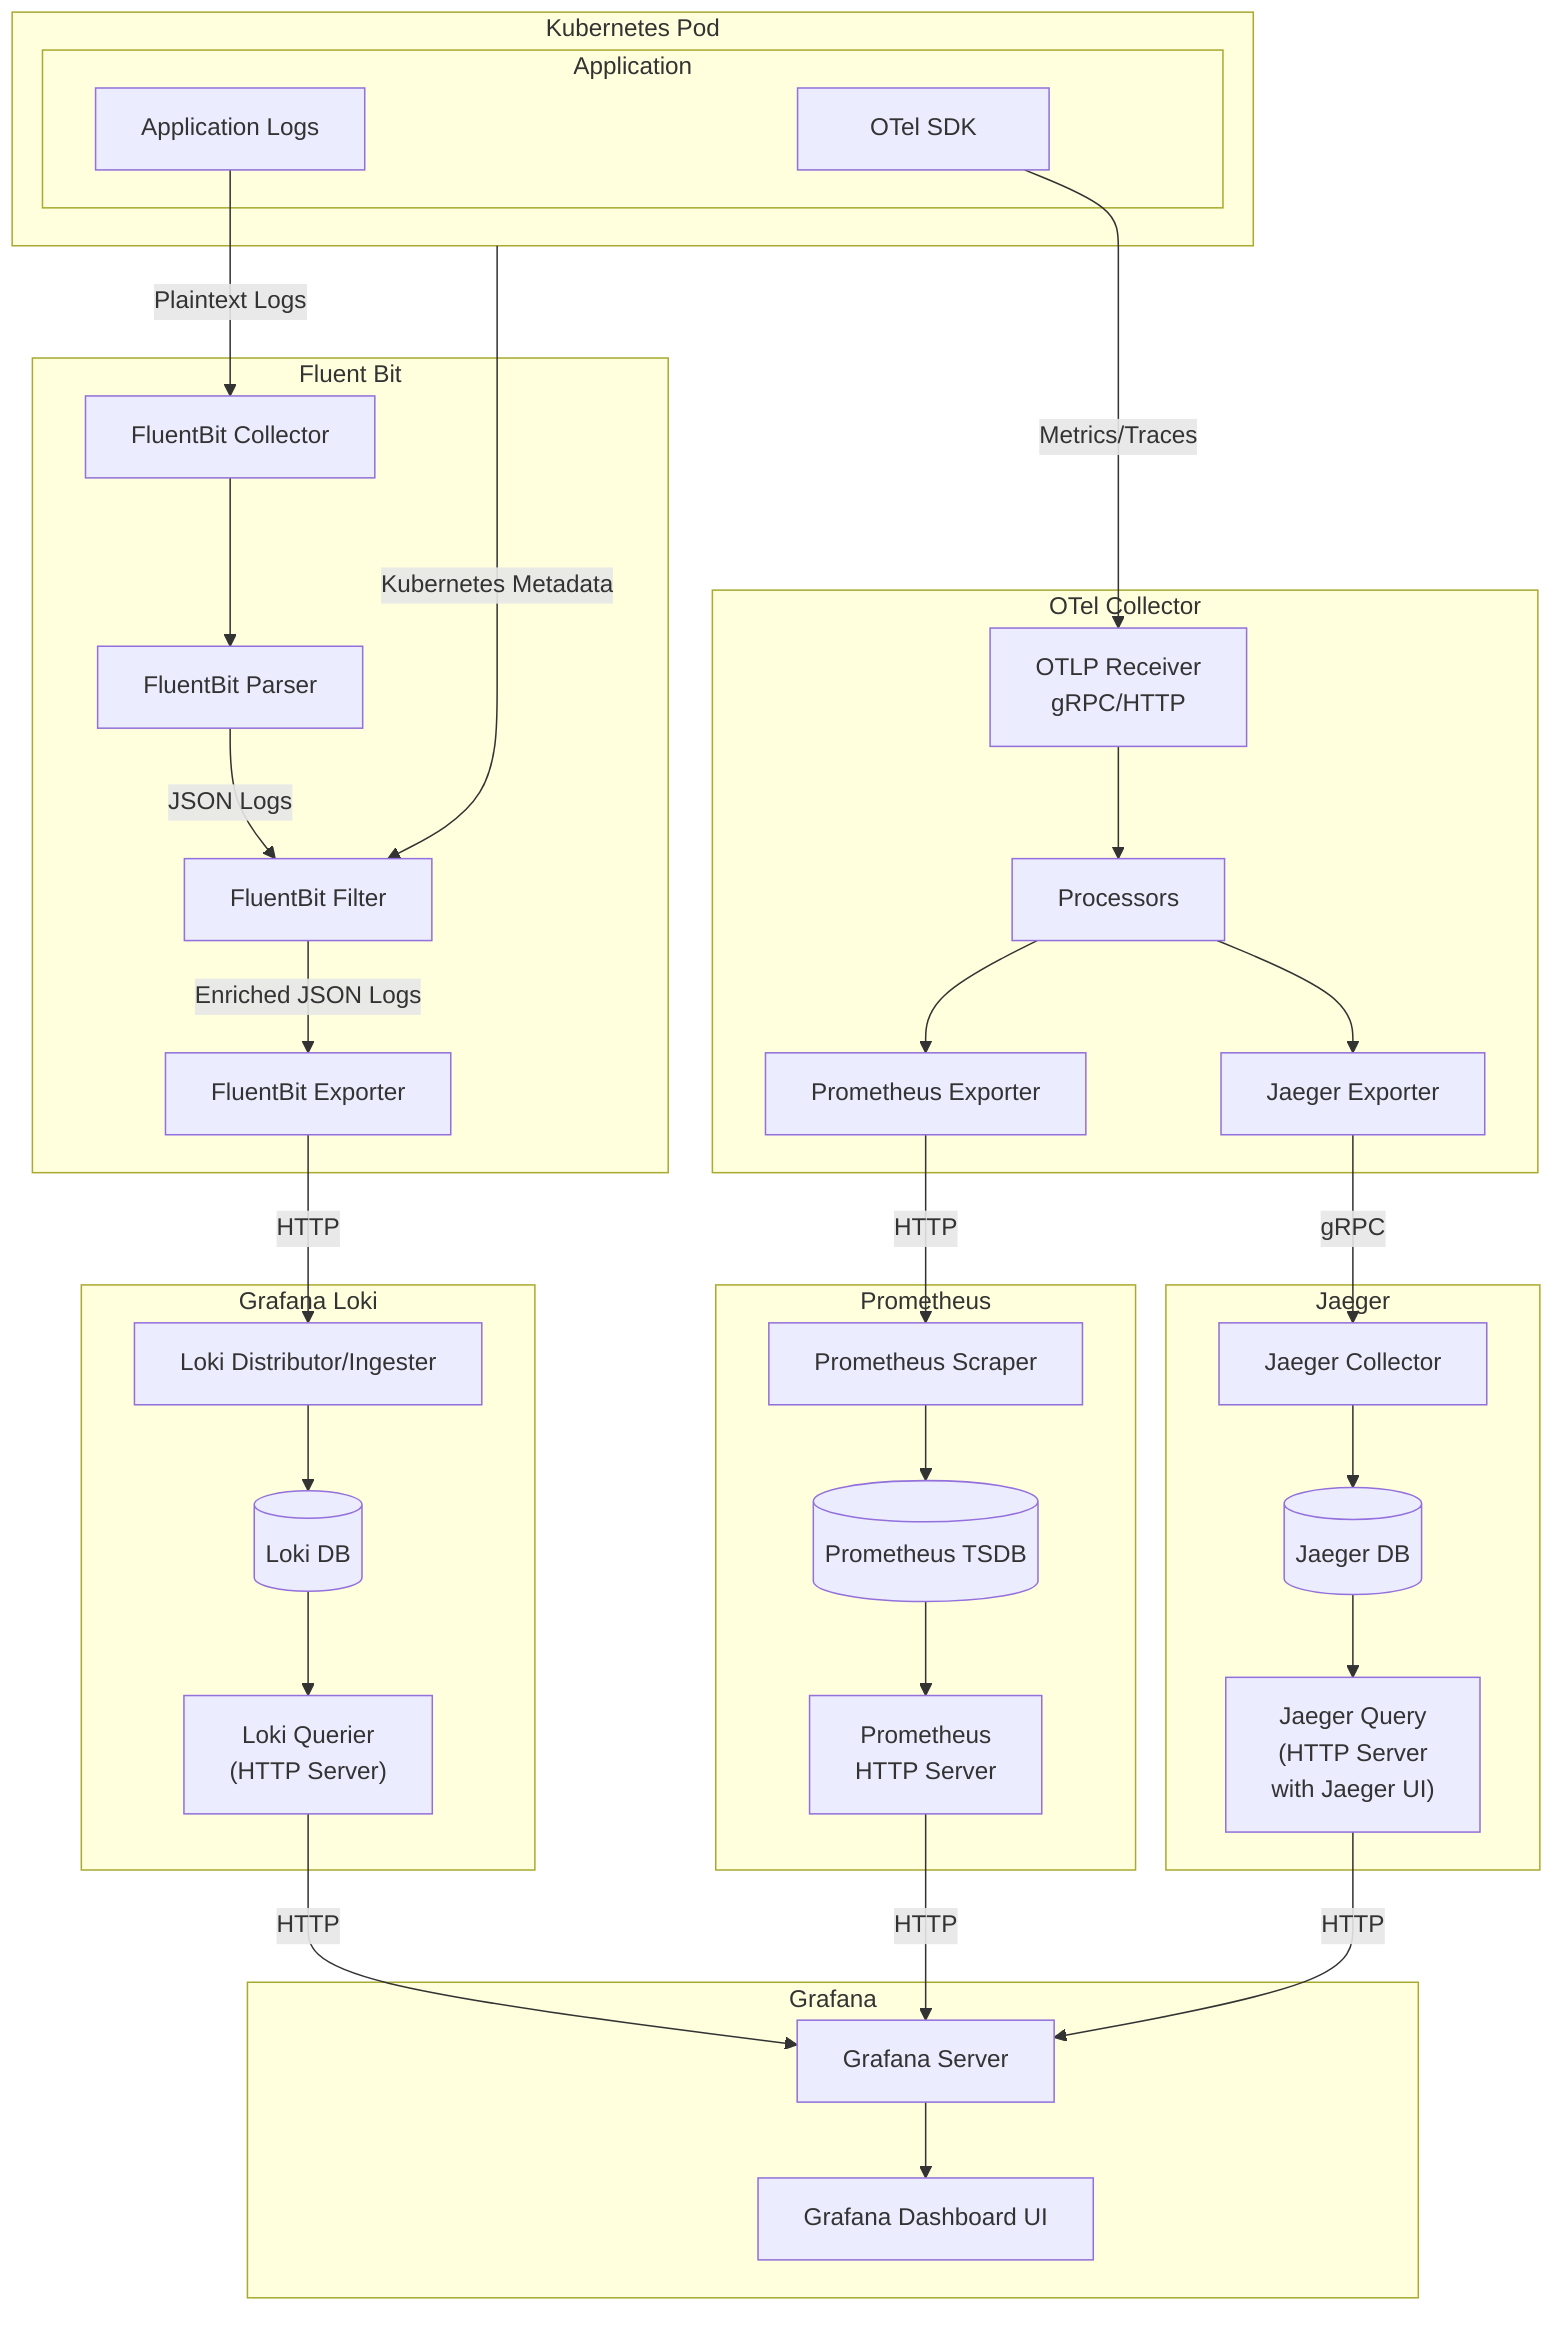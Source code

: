 flowchart TB
subgraph od[Kubernetes Pod]
    subgraph app[Application]
        ot-sdk["&nbsp &nbsp OTel SDK &nbsp &nbsp "]
        app-log[Application Logs]
    end
end

app-log -->|"Plaintext Logs"| fb-in
od -->|"Kubernetes Metadata"| fb-filter
ot-sdk -->|"Metrics/Traces"| oc-recv

subgraph fb[Fluent Bit]
    fb-in[FluentBit Collector]
    fb-parse[FluentBit Parser]
    fb-filter[FluentBit Filter]
    fb-out[FluentBit Exporter]

    fb-in --> fb-parse
    fb-parse -->|JSON Logs| fb-filter
    fb-filter -->|Enriched JSON Logs| fb-out
end

fb-out -->|HTTP| lk-in

subgraph oc[OTel Collector]
    oc-recv["OTLP Receiver<br/>gRPC/HTTP"]
    oc-proc[Processors]
    oc-prom["Prometheus Exporter"]
    oc-jag["Jaeger Exporter"]

    oc-recv --> oc-proc
    oc-proc --> oc-prom
    oc-proc --> oc-jag
end

oc-prom -->|HTTP| pr-sc
oc-jag -->|gRPC| ja-col

subgraph lk[Grafana Loki]
    lk-in["Loki Distributor/Ingester"]
    lk-db[(Loki DB)]
    lk-http["Loki Querier<br/>(HTTP Server)"]

    lk-in --> lk-db
    lk-db --> lk-http
end

subgraph pr[Prometheus]
    pr-sc["Prometheus Scraper"]
    pr-tsdb[(Prometheus TSDB)]
    pr-http["Prometheus<br/>HTTP Server"]

    pr-sc --> pr-tsdb
    pr-tsdb --> pr-http
end

subgraph ja[Jaeger]
    ja-col["Jaeger Collector"]
    ja-db[(Jaeger DB)]
    ja-http["Jaeger Query<br/>(HTTP Server<br/>with Jaeger UI)"]

    ja-col --> ja-db
    ja-db --> ja-http
end


lk-http -->|HTTP| gr-srv
pr-http -->|HTTP| gr-srv
ja-http -->|HTTP| gr-srv

subgraph gr[Grafana]
    gr-srv["Grafana Server"]
    gr-ui["Grafana Dashboard UI"]

    gr-srv --> gr-ui
end